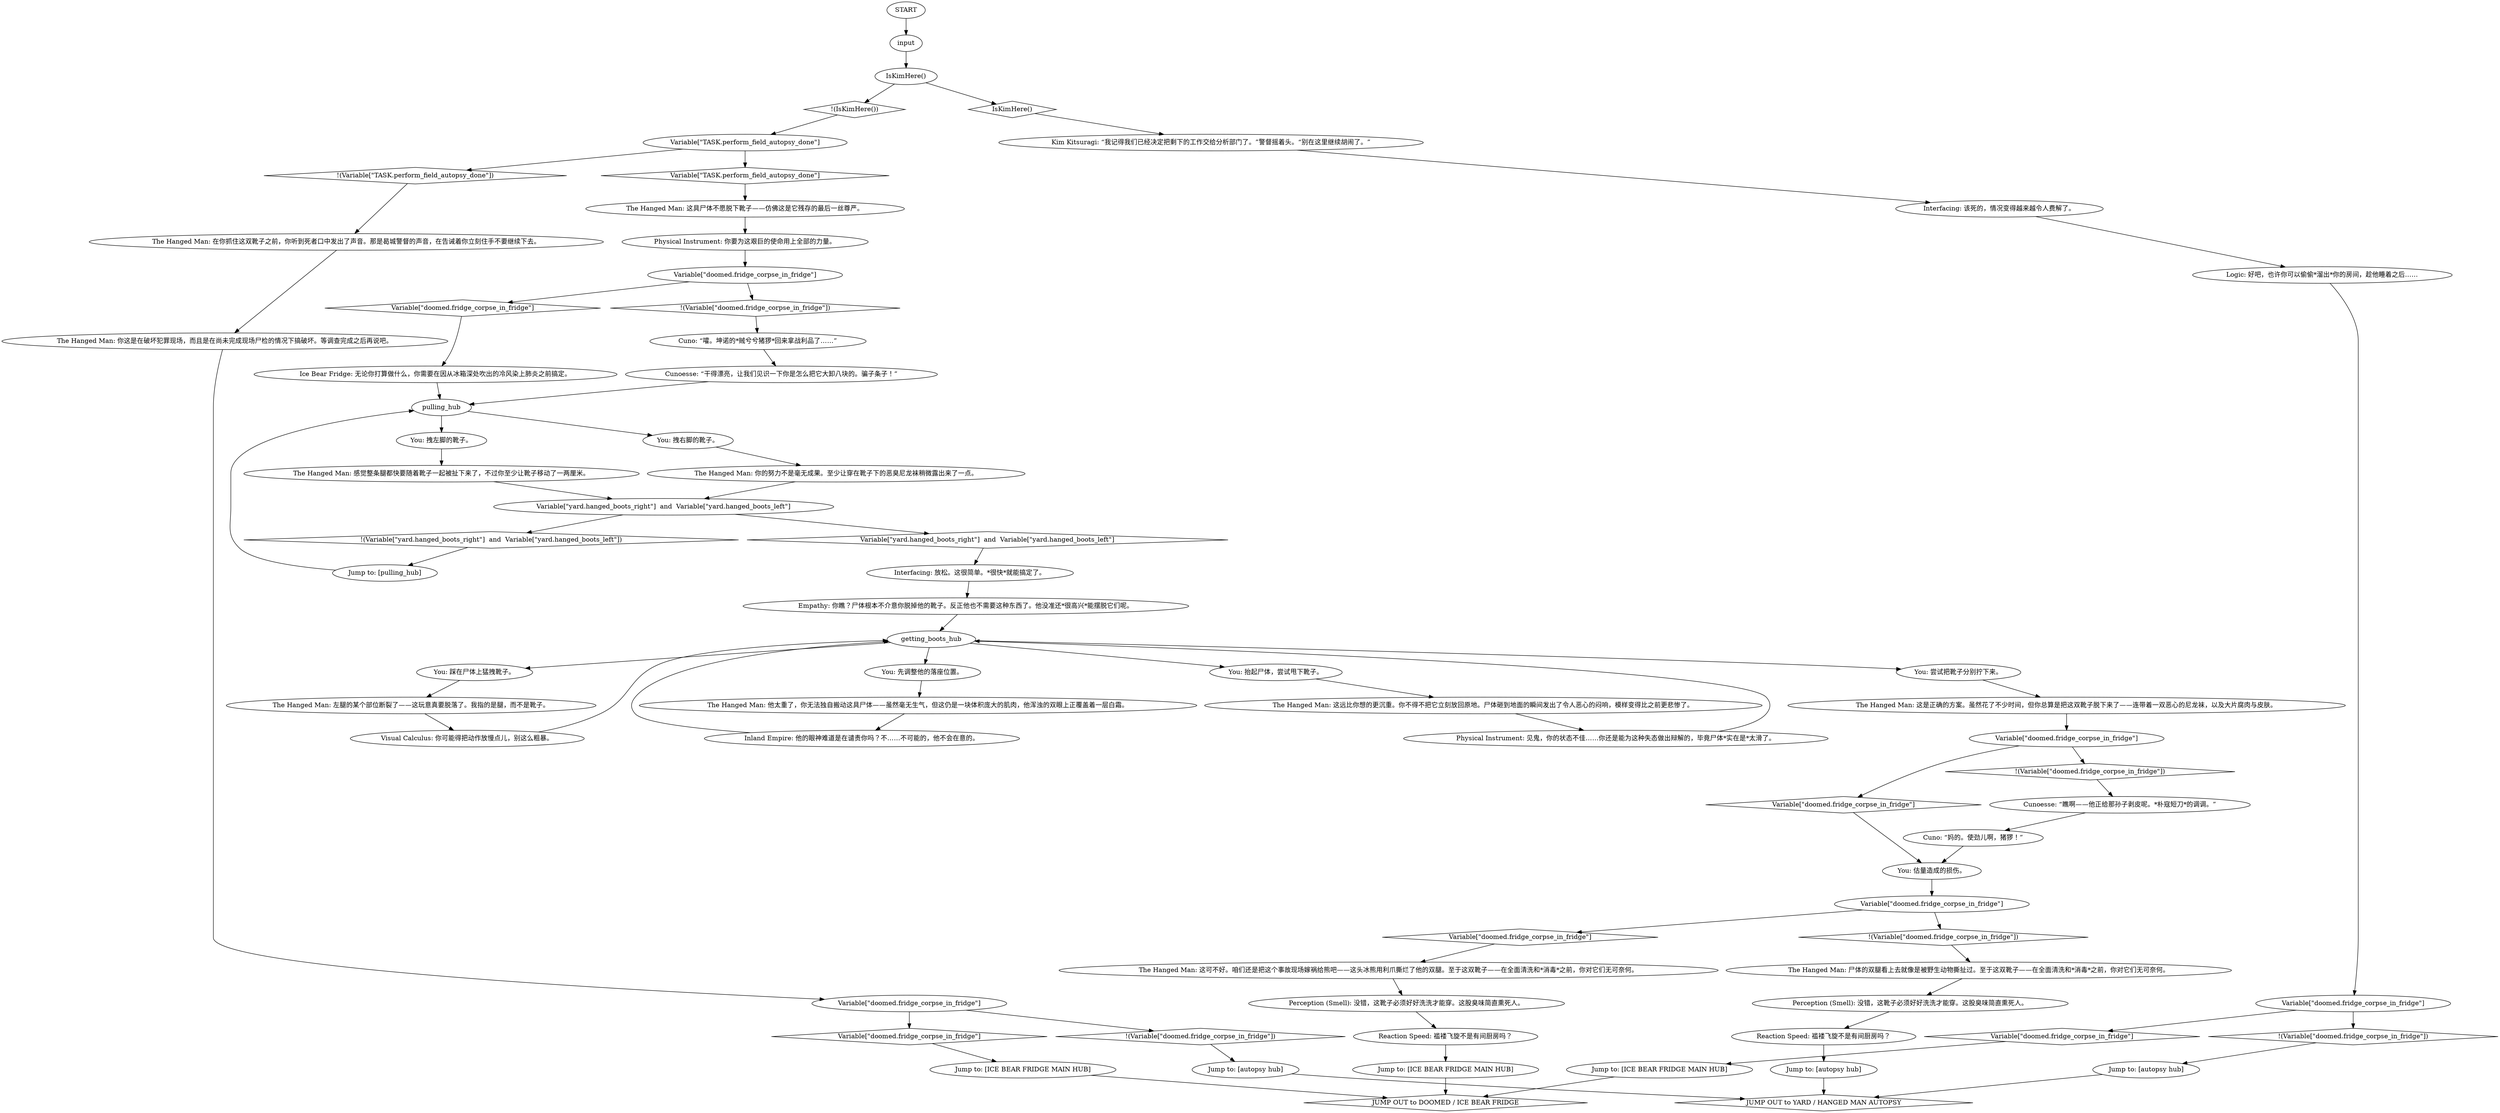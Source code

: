 # YARD / HANGED MAN BOOTS
# If Kim is not there, you can take off the boots once the body is down.
# ==================================================
digraph G {
	  0 [label="START"];
	  1 [label="input"];
	  2 [label="The Hanged Man: 感觉整条腿都快要随着靴子一起被扯下来了，不过你至少让靴子移动了一两厘米。"];
	  3 [label="Ice Bear Fridge: 无论你打算做什么，你需要在因从冰箱深处吹出的冷风染上肺炎之前搞定。"];
	  4 [label="The Hanged Man: 左腿的某个部位断裂了——这玩意真要脱落了。我指的是腿，而不是靴子。"];
	  5 [label="Cunoesse: “瞧啊——他正给那孙子剥皮呢。*朴寇短刀*的调调。”"];
	  6 [label="The Hanged Man: 在你抓住这双靴子之前，你听到死者口中发出了声音。那是曷城警督的声音，在告诫着你立刻住手不要继续下去。"];
	  7 [label="Cuno: “嚯。坤诺的*贼兮兮猪猡*回来拿战利品了……”"];
	  8 [label="Variable[\"doomed.fridge_corpse_in_fridge\"]"];
	  9 [label="Variable[\"doomed.fridge_corpse_in_fridge\"]", shape=diamond];
	  10 [label="!(Variable[\"doomed.fridge_corpse_in_fridge\"])", shape=diamond];
	  11 [label="The Hanged Man: 这远比你想的更沉重。你不得不把它立刻放回原地。尸体砸到地面的瞬间发出了令人恶心的闷响，模样变得比之前更悲惨了。"];
	  12 [label="pulling_hub"];
	  13 [label="Variable[\"doomed.fridge_corpse_in_fridge\"]"];
	  14 [label="Variable[\"doomed.fridge_corpse_in_fridge\"]", shape=diamond];
	  15 [label="!(Variable[\"doomed.fridge_corpse_in_fridge\"])", shape=diamond];
	  16 [label="Jump to: [autopsy hub]"];
	  17 [label="Kim Kitsuragi: “我记得我们已经决定把剩下的工作交给分析部门了。”警督摇着头。“别在这里继续胡闹了。”"];
	  18 [label="Jump to: [autopsy hub]"];
	  19 [label="You: 估量造成的损伤。"];
	  20 [label="getting_boots_hub"];
	  21 [label="Physical Instrument: 见鬼，你的状态不佳……你还是能为这种失态做出辩解的，毕竟尸体*实在是*太滑了。"];
	  22 [label="Variable[\"doomed.fridge_corpse_in_fridge\"]"];
	  23 [label="Variable[\"doomed.fridge_corpse_in_fridge\"]", shape=diamond];
	  24 [label="!(Variable[\"doomed.fridge_corpse_in_fridge\"])", shape=diamond];
	  26 [label="Perception (Smell): 没错，这靴子必须好好洗洗才能穿。这股臭味简直熏死人。"];
	  27 [label="The Hanged Man: 这具尸体不愿脱下靴子——仿佛这是它残存的最后一丝尊严。"];
	  28 [label="You: 踩在尸体上猛拽靴子。"];
	  29 [label="Variable[\"doomed.fridge_corpse_in_fridge\"]"];
	  30 [label="Variable[\"doomed.fridge_corpse_in_fridge\"]", shape=diamond];
	  31 [label="!(Variable[\"doomed.fridge_corpse_in_fridge\"])", shape=diamond];
	  32 [label="Empathy: 你瞧？尸体根本不介意你脱掉他的靴子。反正他也不需要这种东西了。他没准还*很高兴*能摆脱它们呢。"];
	  33 [label="Variable[\"TASK.perform_field_autopsy_done\"]"];
	  34 [label="Variable[\"TASK.perform_field_autopsy_done\"]", shape=diamond];
	  35 [label="!(Variable[\"TASK.perform_field_autopsy_done\"])", shape=diamond];
	  36 [label="You: 抬起尸体，尝试甩下靴子。"];
	  37 [label="The Hanged Man: 这可不好。咱们还是把这个事故现场嫁祸给熊吧——这头冰熊用利爪撕烂了他的双腿。至于这双靴子——在全面清洗和*消毒*之前，你对它们无可奈何。"];
	  38 [label="Visual Calculus: 你可能得把动作放慢点儿，别这么粗暴。"];
	  39 [label="Jump to: [ICE BEAR FRIDGE MAIN HUB]"];
	  40 [label="You: 拽右脚的靴子。"];
	  41 [label="Logic: 好吧，也许你可以偷偷*溜出*你的房间，趁他睡着之后……"];
	  42 [label="Variable[\"yard.hanged_boots_right\"]  and  Variable[\"yard.hanged_boots_left\"]"];
	  43 [label="Variable[\"yard.hanged_boots_right\"]  and  Variable[\"yard.hanged_boots_left\"]", shape=diamond];
	  44 [label="!(Variable[\"yard.hanged_boots_right\"]  and  Variable[\"yard.hanged_boots_left\"])", shape=diamond];
	  45 [label="Reaction Speed: 褴褛飞旋不是有间厨房吗？"];
	  46 [label="IsKimHere()"];
	  47 [label="IsKimHere()", shape=diamond];
	  48 [label="!(IsKimHere())", shape=diamond];
	  49 [label="Inland Empire: 他的眼神难道是在谴责你吗？不……不可能的，他不会在意的。"];
	  50 [label="Jump to: [autopsy hub]"];
	  51 [label="Jump to: [ICE BEAR FRIDGE MAIN HUB]"];
	  52 [label="Interfacing: 该死的，情况变得越来越令人费解了。"];
	  53 [label="The Hanged Man: 你的努力不是毫无成果。至少让穿在靴子下的恶臭尼龙袜稍微露出来了一点。"];
	  54 [label="You: 尝试把靴子分别拧下来。"];
	  55 [label="Jump to: [ICE BEAR FRIDGE MAIN HUB]"];
	  56 [label="Cunoesse: “干得漂亮，让我们见识一下你是怎么把它大卸八块的。骗子条子！”"];
	  57 [label="Interfacing: 放松。这很简单。*很快*就能搞定了。"];
	  58 [label="The Hanged Man: 你这是在破坏犯罪现场，而且是在尚未完成现场尸检的情况下搞破坏。等调查完成之后再说吧。"];
	  59 [label="Variable[\"doomed.fridge_corpse_in_fridge\"]"];
	  60 [label="Variable[\"doomed.fridge_corpse_in_fridge\"]", shape=diamond];
	  61 [label="!(Variable[\"doomed.fridge_corpse_in_fridge\"])", shape=diamond];
	  62 [label="Reaction Speed: 褴褛飞旋不是有间厨房吗？"];
	  63 [label="Cuno: “妈的。使劲儿啊，猪猡！”"];
	  64 [label="You: 先调整他的落座位置。"];
	  65 [label="Physical Instrument: 你要为这艰巨的使命用上全部的力量。"];
	  66 [label="You: 拽左脚的靴子。"];
	  67 [label="Perception (Smell): 没错，这靴子必须好好洗洗才能穿。这股臭味简直熏死人。"];
	  68 [label="The Hanged Man: 这是正确的方案。虽然花了不少时间，但你总算是把这双靴子脱下来了——连带着一双恶心的尼龙袜，以及大片腐肉与皮肤。"];
	  69 [label="Jump to: [pulling_hub]"];
	  70 [label="The Hanged Man: 他太重了，你无法独自搬动这具尸体——虽然毫无生气，但这仍是一块体积庞大的肌肉，他浑浊的双眼上正覆盖着一层白霜。"];
	  71 [label="The Hanged Man: 尸体的双腿看上去就像是被野生动物撕扯过。至于这双靴子——在全面清洗和*消毒*之前，你对它们无可奈何。"];
	  4640194 [label="JUMP OUT to DOOMED / ICE BEAR FRIDGE", shape=diamond];
	  710635 [label="JUMP OUT to YARD / HANGED MAN AUTOPSY", shape=diamond];
	  0 -> 1
	  1 -> 46
	  2 -> 42
	  3 -> 12
	  4 -> 38
	  5 -> 63
	  6 -> 58
	  7 -> 56
	  8 -> 9
	  8 -> 10
	  9 -> 55
	  10 -> 50
	  11 -> 21
	  12 -> 40
	  12 -> 66
	  13 -> 14
	  13 -> 15
	  14 -> 3
	  15 -> 7
	  16 -> 710635
	  17 -> 52
	  18 -> 710635
	  19 -> 59
	  20 -> 64
	  20 -> 36
	  20 -> 28
	  20 -> 54
	  21 -> 20
	  22 -> 24
	  22 -> 23
	  23 -> 39
	  24 -> 18
	  26 -> 45
	  27 -> 65
	  28 -> 4
	  29 -> 30
	  29 -> 31
	  30 -> 19
	  31 -> 5
	  32 -> 20
	  33 -> 34
	  33 -> 35
	  34 -> 27
	  35 -> 6
	  36 -> 11
	  37 -> 67
	  38 -> 20
	  39 -> 4640194
	  40 -> 53
	  41 -> 8
	  42 -> 43
	  42 -> 44
	  43 -> 57
	  44 -> 69
	  45 -> 16
	  46 -> 48
	  46 -> 47
	  47 -> 17
	  48 -> 33
	  49 -> 20
	  50 -> 710635
	  51 -> 4640194
	  52 -> 41
	  53 -> 42
	  54 -> 68
	  55 -> 4640194
	  56 -> 12
	  57 -> 32
	  58 -> 22
	  59 -> 60
	  59 -> 61
	  60 -> 37
	  61 -> 71
	  62 -> 51
	  63 -> 19
	  64 -> 70
	  65 -> 13
	  66 -> 2
	  67 -> 62
	  68 -> 29
	  69 -> 12
	  70 -> 49
	  71 -> 26
}

